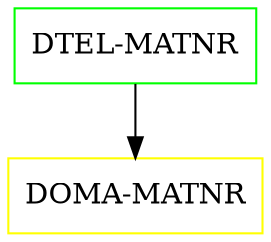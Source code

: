 digraph G {
  "DTEL-MATNR" [shape=box,color=green];
  "DOMA-MATNR" [shape=box,color=yellow,URL="./DOMA_MATNR.html"];
  "DTEL-MATNR" -> "DOMA-MATNR";
}
